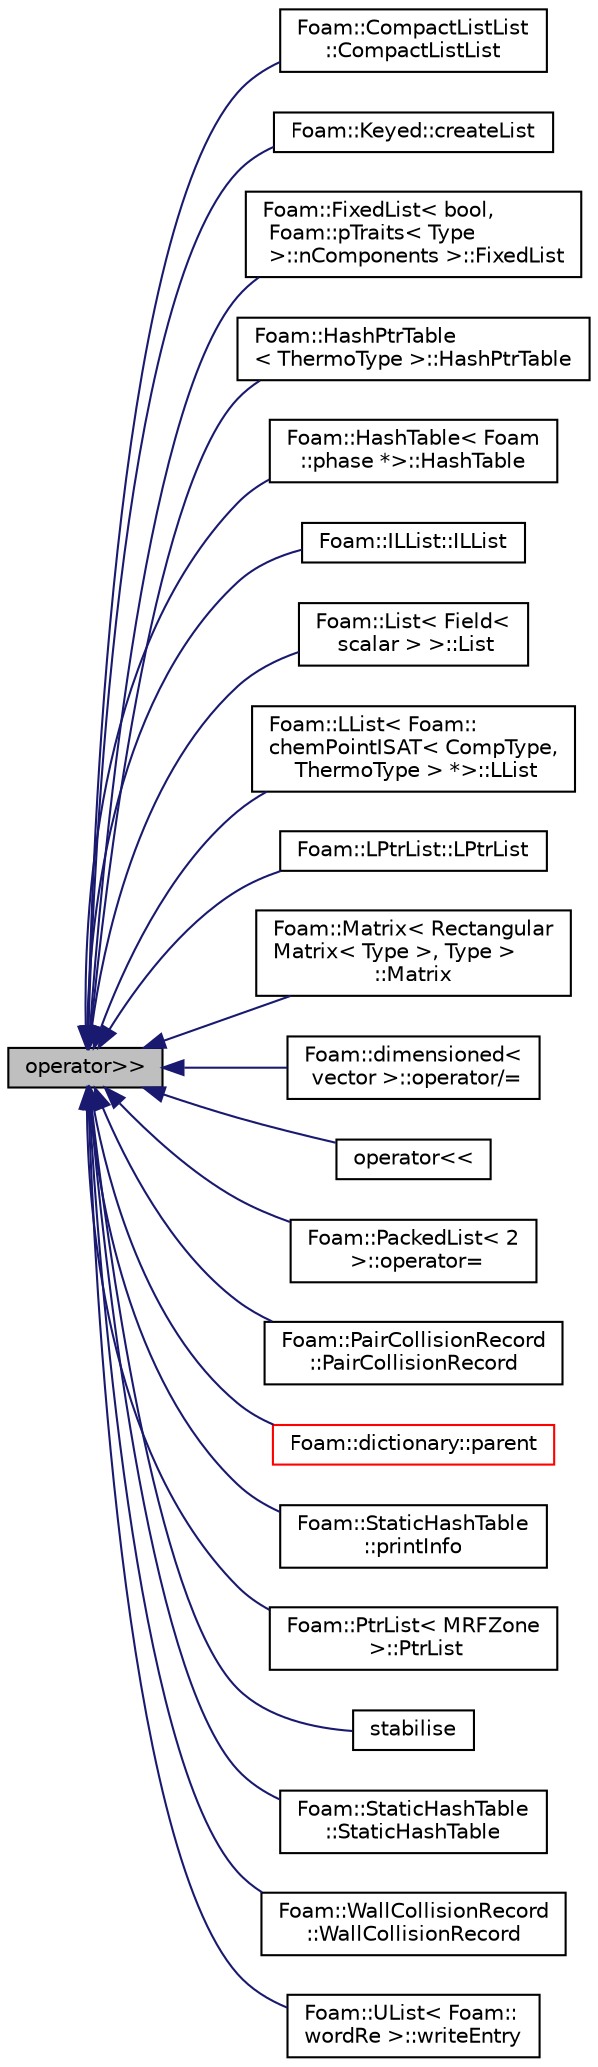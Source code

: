 digraph "operator&gt;&gt;"
{
  bgcolor="transparent";
  edge [fontname="Helvetica",fontsize="10",labelfontname="Helvetica",labelfontsize="10"];
  node [fontname="Helvetica",fontsize="10",shape=record];
  rankdir="LR";
  Node275 [label="operator\>\>",height=0.2,width=0.4,color="black", fillcolor="grey75", style="filled", fontcolor="black"];
  Node275 -> Node276 [dir="back",color="midnightblue",fontsize="10",style="solid",fontname="Helvetica"];
  Node276 [label="Foam::CompactListList\l::CompactListList",height=0.2,width=0.4,color="black",URL="$a22445.html#acee09394854c149477b9481b907fd69b",tooltip="Construct from Istream. "];
  Node275 -> Node277 [dir="back",color="midnightblue",fontsize="10",style="solid",fontname="Helvetica"];
  Node277 [label="Foam::Keyed::createList",height=0.2,width=0.4,color="black",URL="$a26897.html#a5c3ed392d7609652ec2b55a2973fba2c",tooltip="Add labels to a list of values. "];
  Node275 -> Node278 [dir="back",color="midnightblue",fontsize="10",style="solid",fontname="Helvetica"];
  Node278 [label="Foam::FixedList\< bool,\l Foam::pTraits\< Type\l \>::nComponents \>::FixedList",height=0.2,width=0.4,color="black",URL="$a27009.html#a96fc89cc5cd7ef81f0d49bfb25247021",tooltip="Construct from Istream. "];
  Node275 -> Node279 [dir="back",color="midnightblue",fontsize="10",style="solid",fontname="Helvetica"];
  Node279 [label="Foam::HashPtrTable\l\< ThermoType \>::HashPtrTable",height=0.2,width=0.4,color="black",URL="$a26825.html#a0bfa05dd78b6006931a7aceeb4eee62d",tooltip="Construct from dictionary using default dictionary constructor. "];
  Node275 -> Node280 [dir="back",color="midnightblue",fontsize="10",style="solid",fontname="Helvetica"];
  Node280 [label="Foam::HashTable\< Foam\l::phase *\>::HashTable",height=0.2,width=0.4,color="black",URL="$a26841.html#a4ea0753848dc4e2c17adb2495af29acd",tooltip="Construct from Istream. "];
  Node275 -> Node281 [dir="back",color="midnightblue",fontsize="10",style="solid",fontname="Helvetica"];
  Node281 [label="Foam::ILList::ILList",height=0.2,width=0.4,color="black",URL="$a26901.html#a5202ccfacc7e95b9e8fee81f53b60e7d",tooltip="Construct from Istream. "];
  Node275 -> Node282 [dir="back",color="midnightblue",fontsize="10",style="solid",fontname="Helvetica"];
  Node282 [label="Foam::List\< Field\<\l scalar \> \>::List",height=0.2,width=0.4,color="black",URL="$a26833.html#a14f9ee6bb196d1f585f55ea49dc15a0c",tooltip="Construct from Istream. "];
  Node275 -> Node283 [dir="back",color="midnightblue",fontsize="10",style="solid",fontname="Helvetica"];
  Node283 [label="Foam::LList\< Foam::\lchemPointISAT\< CompType,\l ThermoType \> *\>::LList",height=0.2,width=0.4,color="black",URL="$a26905.html#aa632aa973f33404a158c0481ead8a78b",tooltip="Construct from Istream. "];
  Node275 -> Node284 [dir="back",color="midnightblue",fontsize="10",style="solid",fontname="Helvetica"];
  Node284 [label="Foam::LPtrList::LPtrList",height=0.2,width=0.4,color="black",URL="$a26921.html#a2d06c84e1457493853be32c45d048df7",tooltip="Construct from Istream using default Istream constructor class. "];
  Node275 -> Node285 [dir="back",color="midnightblue",fontsize="10",style="solid",fontname="Helvetica"];
  Node285 [label="Foam::Matrix\< Rectangular\lMatrix\< Type \>, Type \>\l::Matrix",height=0.2,width=0.4,color="black",URL="$a27889.html#aa92976d4353b6683c4f4b1b50a536502",tooltip="Construct from Istream. "];
  Node275 -> Node286 [dir="back",color="midnightblue",fontsize="10",style="solid",fontname="Helvetica"];
  Node286 [label="Foam::dimensioned\<\l vector \>::operator/=",height=0.2,width=0.4,color="black",URL="$a27473.html#a974af988e2b06b3a8f644ba16dadbe4f"];
  Node275 -> Node287 [dir="back",color="midnightblue",fontsize="10",style="solid",fontname="Helvetica"];
  Node287 [label="operator\<\<",height=0.2,width=0.4,color="black",URL="$a21851.html#aaf0a67570a3699fb5d9371029e3f5e8d"];
  Node275 -> Node288 [dir="back",color="midnightblue",fontsize="10",style="solid",fontname="Helvetica"];
  Node288 [label="Foam::PackedList\< 2\l \>::operator=",height=0.2,width=0.4,color="black",URL="$a27053.html#a97a17e3893eece614413a34a7cb5ee12",tooltip="Assignment operator. "];
  Node275 -> Node289 [dir="back",color="midnightblue",fontsize="10",style="solid",fontname="Helvetica"];
  Node289 [label="Foam::PairCollisionRecord\l::PairCollisionRecord",height=0.2,width=0.4,color="black",URL="$a24997.html#ac128b0c7366baead4a0d0460807e1f78",tooltip="Construct from Istream. "];
  Node275 -> Node290 [dir="back",color="midnightblue",fontsize="10",style="solid",fontname="Helvetica"];
  Node290 [label="Foam::dictionary::parent",height=0.2,width=0.4,color="red",URL="$a27129.html#aa61b91b31f7894b612502ff4803891d5",tooltip="Return the parent dictionary. "];
  Node275 -> Node312 [dir="back",color="midnightblue",fontsize="10",style="solid",fontname="Helvetica"];
  Node312 [label="Foam::StaticHashTable\l::printInfo",height=0.2,width=0.4,color="black",URL="$a26881.html#a4630bfbe0bfbb22452195c1644979442",tooltip="Print information. "];
  Node275 -> Node313 [dir="back",color="midnightblue",fontsize="10",style="solid",fontname="Helvetica"];
  Node313 [label="Foam::PtrList\< MRFZone\l \>::PtrList",height=0.2,width=0.4,color="black",URL="$a27029.html#a89f98454bf6129a9b2e315c92894e4c1",tooltip="Construct from Istream using default Istream constructor class. "];
  Node275 -> Node314 [dir="back",color="midnightblue",fontsize="10",style="solid",fontname="Helvetica"];
  Node314 [label="stabilise",height=0.2,width=0.4,color="black",URL="$a21851.html#acfde68f1ad6845892438bcc2531c46fc"];
  Node275 -> Node315 [dir="back",color="midnightblue",fontsize="10",style="solid",fontname="Helvetica"];
  Node315 [label="Foam::StaticHashTable\l::StaticHashTable",height=0.2,width=0.4,color="black",URL="$a26881.html#a0d82e6e5c1d11404bcb74512b3cea5fe",tooltip="Construct from Istream. "];
  Node275 -> Node316 [dir="back",color="midnightblue",fontsize="10",style="solid",fontname="Helvetica"];
  Node316 [label="Foam::WallCollisionRecord\l::WallCollisionRecord",height=0.2,width=0.4,color="black",URL="$a25001.html#a92cce6f4263fa65fd3d8dcefc930f61a",tooltip="Construct from Istream. "];
  Node275 -> Node317 [dir="back",color="midnightblue",fontsize="10",style="solid",fontname="Helvetica"];
  Node317 [label="Foam::UList\< Foam::\lwordRe \>::writeEntry",height=0.2,width=0.4,color="black",URL="$a26837.html#ab40cda08e1d63badc1dbc7c31005601e",tooltip="Write the UList as a dictionary entry with keyword. "];
}
